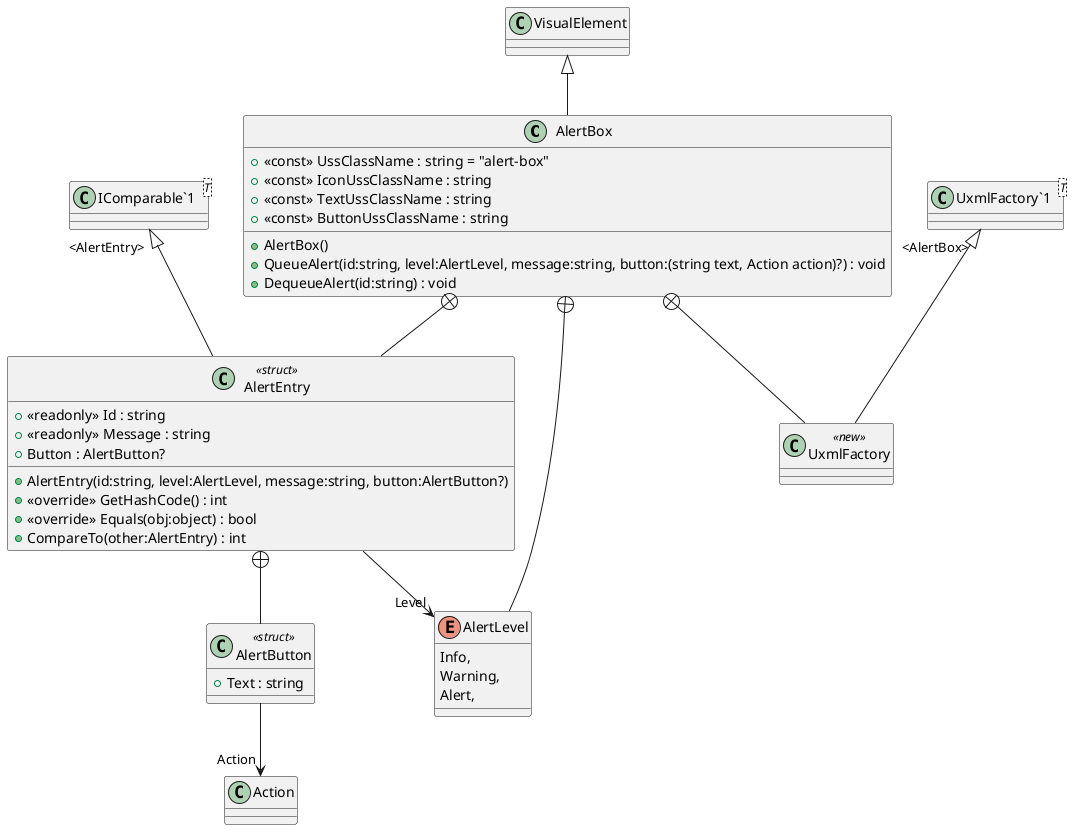 @startuml
class AlertBox {
    + <<const>> UssClassName : string = "alert-box"
    + <<const>> IconUssClassName : string
    + <<const>> TextUssClassName : string
    + <<const>> ButtonUssClassName : string
    + AlertBox()
    + QueueAlert(id:string, level:AlertLevel, message:string, button:(string text, Action action)?) : void
    + DequeueAlert(id:string) : void
}
enum AlertLevel {
    Info,
    Warning,
    Alert,
}
class AlertEntry <<struct>> {
    + <<readonly>> Id : string
    + <<readonly>> Message : string
    + Button : AlertButton?
    + AlertEntry(id:string, level:AlertLevel, message:string, button:AlertButton?)
    + <<override>> GetHashCode() : int
    + <<override>> Equals(obj:object) : bool
    + CompareTo(other:AlertEntry) : int
}
class UxmlFactory <<new>> {
}
class "IComparable`1"<T> {
}
class AlertButton <<struct>> {
    + Text : string
}
class "UxmlFactory`1"<T> {
}
VisualElement <|-- AlertBox
AlertBox +-- AlertLevel
AlertBox +-- AlertEntry
"IComparable`1" "<AlertEntry>" <|-- AlertEntry
AlertEntry --> "Level" AlertLevel
AlertBox +-- UxmlFactory
"UxmlFactory`1" "<AlertBox>" <|-- UxmlFactory
AlertEntry +-- AlertButton
AlertButton --> "Action" Action
@enduml
